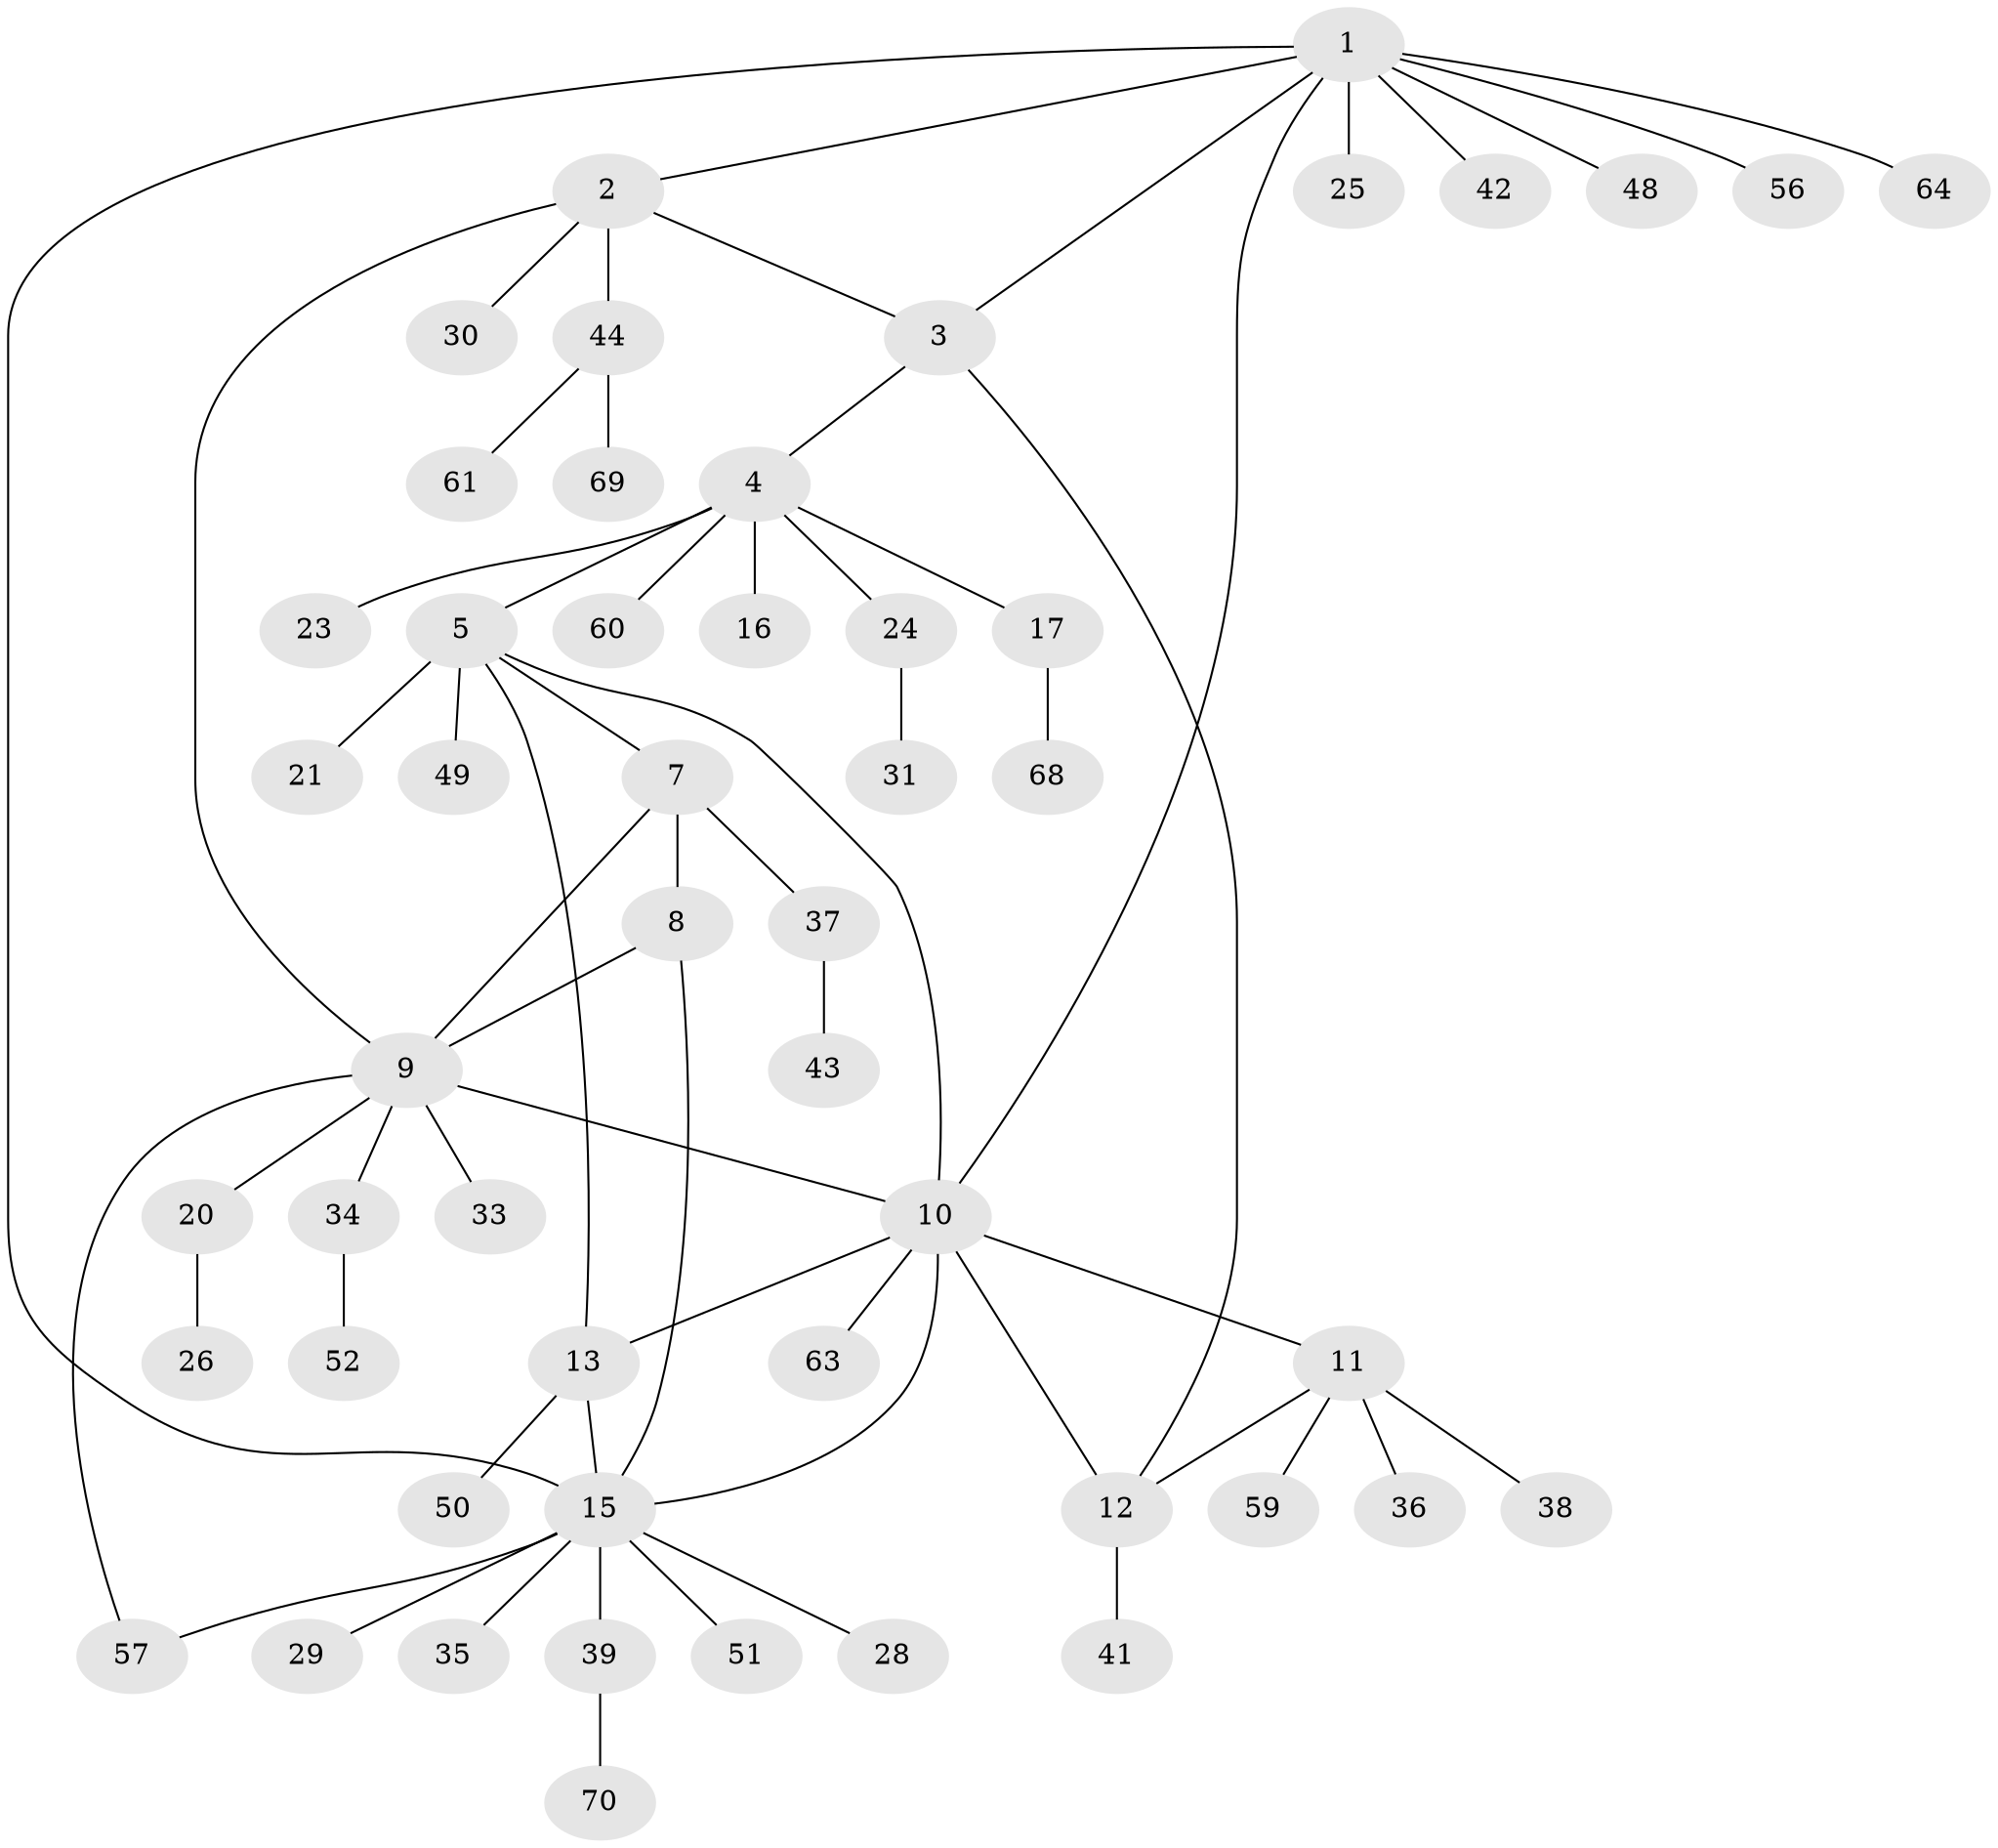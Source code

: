 // original degree distribution, {8: 0.04285714285714286, 6: 0.04285714285714286, 4: 0.05714285714285714, 5: 0.05714285714285714, 11: 0.014285714285714285, 1: 0.5571428571428572, 2: 0.17142857142857143, 3: 0.05714285714285714}
// Generated by graph-tools (version 1.1) at 2025/42/03/06/25 10:42:12]
// undirected, 51 vertices, 62 edges
graph export_dot {
graph [start="1"]
  node [color=gray90,style=filled];
  1 [super="+32"];
  2 [super="+53"];
  3;
  4 [super="+22"];
  5 [super="+6"];
  7 [super="+66"];
  8 [super="+54"];
  9 [super="+19"];
  10 [super="+14"];
  11 [super="+27"];
  12 [super="+18"];
  13 [super="+55"];
  15 [super="+67"];
  16;
  17 [super="+65"];
  20 [super="+40"];
  21 [super="+58"];
  23;
  24;
  25;
  26;
  28;
  29;
  30;
  31 [super="+47"];
  33;
  34 [super="+45"];
  35;
  36;
  37;
  38;
  39;
  41;
  42;
  43;
  44 [super="+46"];
  48;
  49;
  50;
  51;
  52;
  56;
  57;
  59 [super="+62"];
  60;
  61;
  63;
  64;
  68;
  69;
  70;
  1 -- 2;
  1 -- 3;
  1 -- 15;
  1 -- 25;
  1 -- 42;
  1 -- 48;
  1 -- 64;
  1 -- 56;
  1 -- 10;
  2 -- 3;
  2 -- 9;
  2 -- 30;
  2 -- 44;
  3 -- 4;
  3 -- 12;
  4 -- 5 [weight=2];
  4 -- 16;
  4 -- 17;
  4 -- 23;
  4 -- 60;
  4 -- 24;
  5 -- 7;
  5 -- 21;
  5 -- 49;
  5 -- 10;
  5 -- 13;
  7 -- 8;
  7 -- 9;
  7 -- 37;
  8 -- 9;
  8 -- 15;
  9 -- 10;
  9 -- 33;
  9 -- 34;
  9 -- 57;
  9 -- 20;
  10 -- 11;
  10 -- 12;
  10 -- 15;
  10 -- 13;
  10 -- 63;
  11 -- 12;
  11 -- 36;
  11 -- 38;
  11 -- 59;
  12 -- 41;
  13 -- 15;
  13 -- 50;
  15 -- 28;
  15 -- 29;
  15 -- 35;
  15 -- 39;
  15 -- 51;
  15 -- 57;
  17 -- 68;
  20 -- 26;
  24 -- 31;
  34 -- 52;
  37 -- 43;
  39 -- 70;
  44 -- 69;
  44 -- 61;
}

